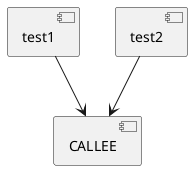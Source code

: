 {
  "sha1": "rk7t9c0n0kc6l0gs8ljlt4pe7egit8m",
  "insertion": {
    "when": "2024-06-04T17:28:43.919Z",
    "url": "http://forum.plantuml.net/8458/how-to-conditionally-connect-components",
    "user": "plantuml@gmail.com"
  }
}
@startuml
!definelong connect(CALLER)
        component "CALLEE" as callee
        CALLER -[single]-> callee
!enddefinelong 

component test1
connect(test1)
component test2
connect(test2)
connect(test2)
connect(test2)
@enduml
